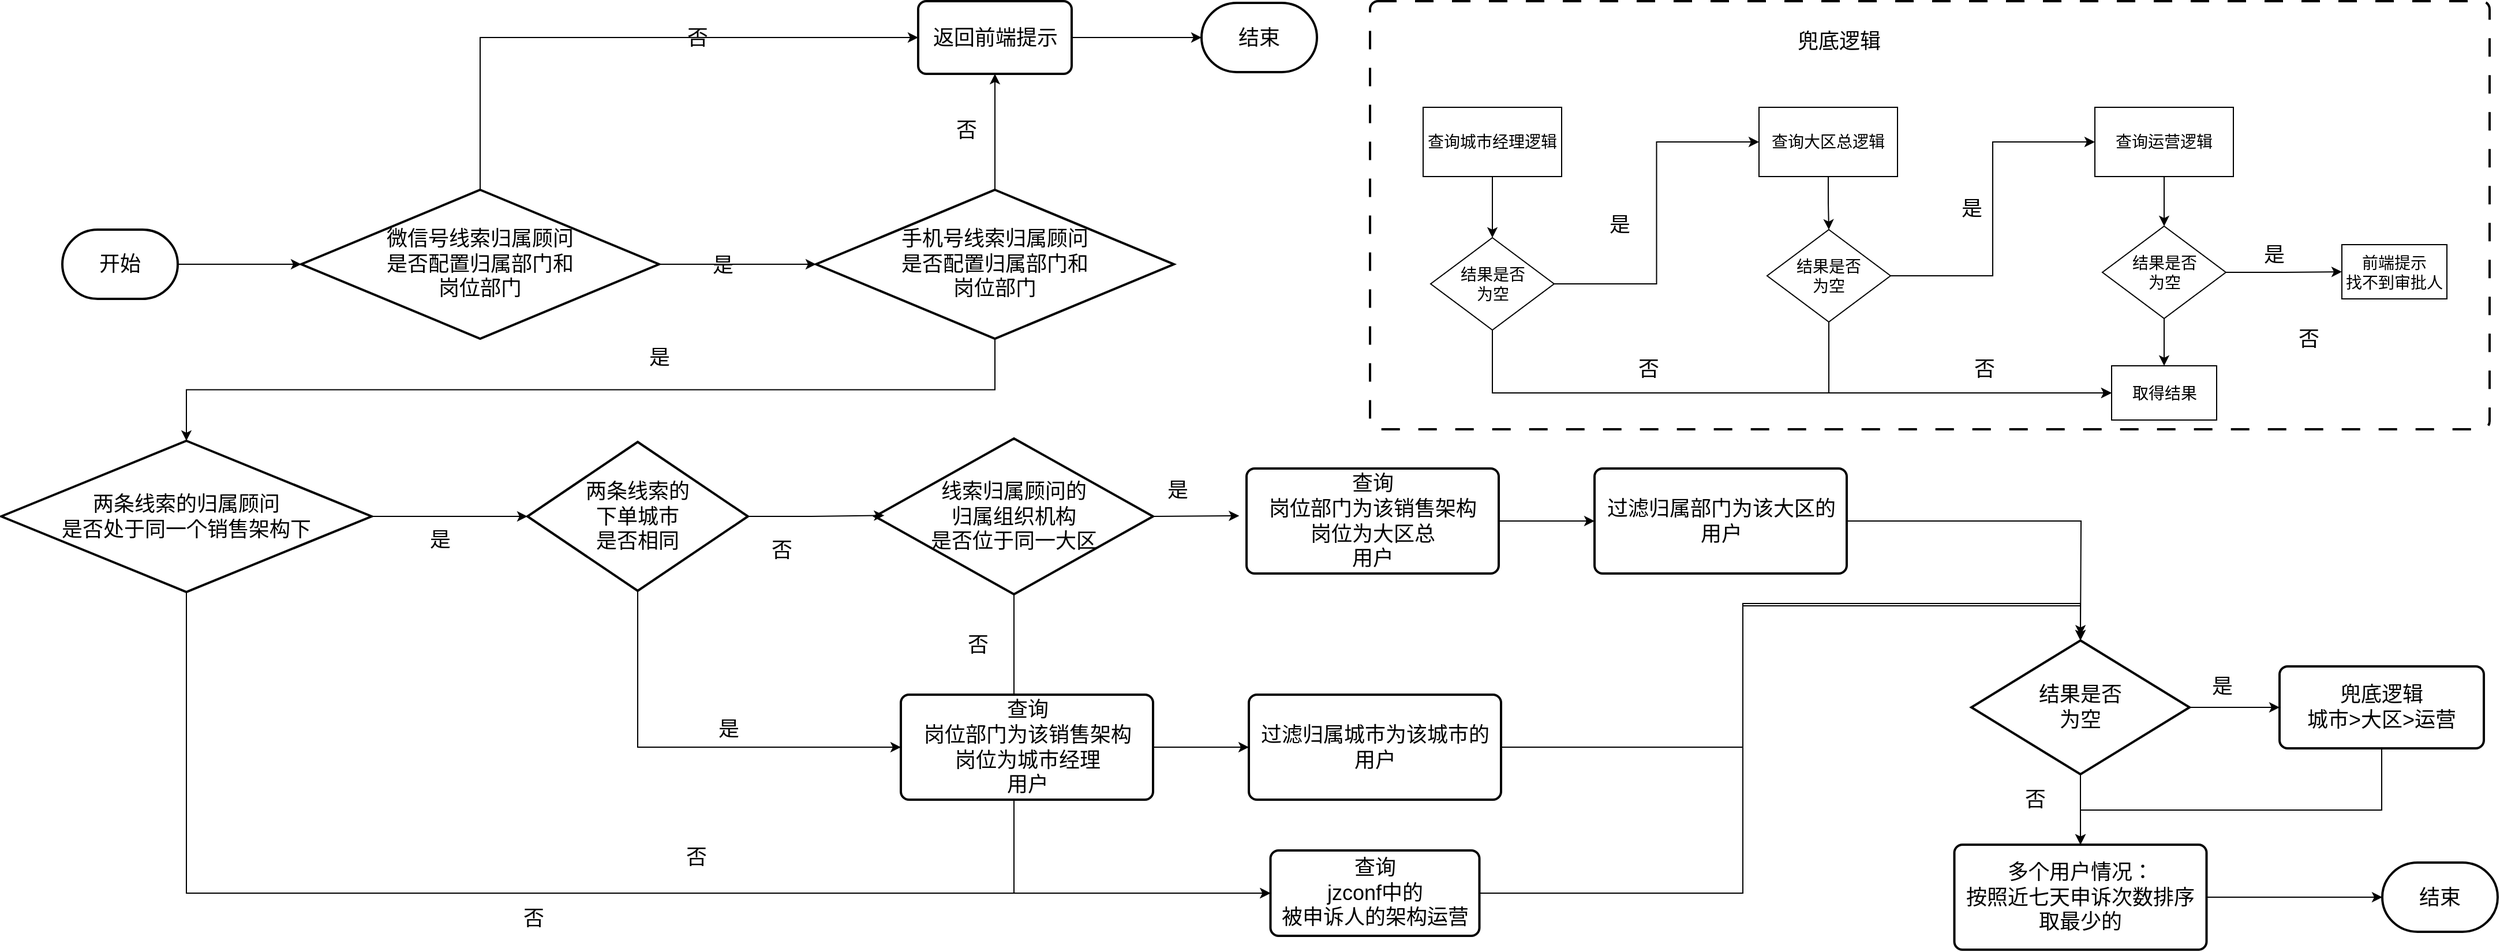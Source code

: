 <mxfile version="23.0.2" type="github">
  <diagram name="第 1 页" id="Ma1pfx0zfzfNGR8eNgrs">
    <mxGraphModel dx="1257" dy="717" grid="0" gridSize="10" guides="1" tooltips="1" connect="1" arrows="1" fold="1" page="0" pageScale="1" pageWidth="1100" pageHeight="850" math="0" shadow="0">
      <root>
        <mxCell id="0" />
        <mxCell id="1" parent="0" />
        <mxCell id="Ss3TiGOHijLyCwEhcwg3-46" style="edgeStyle=orthogonalEdgeStyle;rounded=0;orthogonalLoop=1;jettySize=auto;html=1;exitX=0.5;exitY=1;exitDx=0;exitDy=0;exitPerimeter=0;entryX=0;entryY=0.5;entryDx=0;entryDy=0;labelBackgroundColor=none;fontColor=default;" edge="1" parent="1" source="Ss3TiGOHijLyCwEhcwg3-24" target="Ss3TiGOHijLyCwEhcwg3-36">
          <mxGeometry relative="1" as="geometry">
            <Array as="points">
              <mxPoint x="918" y="787" />
            </Array>
          </mxGeometry>
        </mxCell>
        <mxCell id="Ss3TiGOHijLyCwEhcwg3-1" value="&lt;font style=&quot;font-size: 18px;&quot;&gt;开始&lt;/font&gt;" style="strokeWidth=2;html=1;shape=mxgraph.flowchart.terminator;whiteSpace=wrap;labelBackgroundColor=none;" vertex="1" parent="1">
          <mxGeometry x="94" y="212" width="100" height="60" as="geometry" />
        </mxCell>
        <mxCell id="Ss3TiGOHijLyCwEhcwg3-9" style="edgeStyle=orthogonalEdgeStyle;rounded=0;orthogonalLoop=1;jettySize=auto;html=1;exitX=0.5;exitY=0;exitDx=0;exitDy=0;exitPerimeter=0;entryX=0;entryY=0.5;entryDx=0;entryDy=0;labelBackgroundColor=none;fontColor=default;" edge="1" parent="1" source="Ss3TiGOHijLyCwEhcwg3-2" target="Ss3TiGOHijLyCwEhcwg3-8">
          <mxGeometry relative="1" as="geometry" />
        </mxCell>
        <mxCell id="Ss3TiGOHijLyCwEhcwg3-12" value="&lt;font style=&quot;font-size: 18px;&quot;&gt;是&lt;/font&gt;" style="edgeLabel;html=1;align=center;verticalAlign=middle;resizable=0;points=[];labelBackgroundColor=none;" vertex="1" connectable="0" parent="Ss3TiGOHijLyCwEhcwg3-9">
          <mxGeometry x="0.107" y="-5" relative="1" as="geometry">
            <mxPoint x="59" y="192" as="offset" />
          </mxGeometry>
        </mxCell>
        <mxCell id="Ss3TiGOHijLyCwEhcwg3-2" value="&lt;font style=&quot;font-size: 18px;&quot;&gt;微信号线索归属顾问&lt;br&gt;是否配置归属部门和&lt;br&gt;岗位部门&lt;/font&gt;" style="strokeWidth=2;html=1;shape=mxgraph.flowchart.decision;whiteSpace=wrap;labelBackgroundColor=none;" vertex="1" parent="1">
          <mxGeometry x="301" y="177.5" width="310" height="129" as="geometry" />
        </mxCell>
        <mxCell id="Ss3TiGOHijLyCwEhcwg3-14" style="edgeStyle=orthogonalEdgeStyle;rounded=0;orthogonalLoop=1;jettySize=auto;html=1;exitX=0.5;exitY=0;exitDx=0;exitDy=0;exitPerimeter=0;entryX=0.5;entryY=1;entryDx=0;entryDy=0;labelBackgroundColor=none;fontColor=default;" edge="1" parent="1" source="Ss3TiGOHijLyCwEhcwg3-3" target="Ss3TiGOHijLyCwEhcwg3-8">
          <mxGeometry relative="1" as="geometry" />
        </mxCell>
        <mxCell id="Ss3TiGOHijLyCwEhcwg3-15" value="&lt;font style=&quot;font-size: 18px;&quot;&gt;是&lt;/font&gt;" style="edgeLabel;html=1;align=center;verticalAlign=middle;resizable=0;points=[];labelBackgroundColor=none;" vertex="1" connectable="0" parent="Ss3TiGOHijLyCwEhcwg3-14">
          <mxGeometry x="0.144" y="-1" relative="1" as="geometry">
            <mxPoint x="-292" y="203" as="offset" />
          </mxGeometry>
        </mxCell>
        <mxCell id="Ss3TiGOHijLyCwEhcwg3-21" style="edgeStyle=orthogonalEdgeStyle;rounded=0;orthogonalLoop=1;jettySize=auto;html=1;exitX=0.5;exitY=1;exitDx=0;exitDy=0;exitPerimeter=0;labelBackgroundColor=none;fontColor=default;" edge="1" parent="1" source="Ss3TiGOHijLyCwEhcwg3-3" target="Ss3TiGOHijLyCwEhcwg3-20">
          <mxGeometry relative="1" as="geometry" />
        </mxCell>
        <mxCell id="Ss3TiGOHijLyCwEhcwg3-3" value="&lt;font style=&quot;font-size: 18px;&quot;&gt;手机号线索归属顾问&lt;br&gt;是否配置归属部门和&lt;br&gt;岗位部门&lt;/font&gt;" style="strokeWidth=2;html=1;shape=mxgraph.flowchart.decision;whiteSpace=wrap;labelBackgroundColor=none;" vertex="1" parent="1">
          <mxGeometry x="747" y="177.5" width="310" height="129" as="geometry" />
        </mxCell>
        <mxCell id="Ss3TiGOHijLyCwEhcwg3-4" style="edgeStyle=orthogonalEdgeStyle;rounded=0;orthogonalLoop=1;jettySize=auto;html=1;exitX=1;exitY=0.5;exitDx=0;exitDy=0;exitPerimeter=0;entryX=0;entryY=0.5;entryDx=0;entryDy=0;entryPerimeter=0;labelBackgroundColor=none;fontColor=default;" edge="1" parent="1" source="Ss3TiGOHijLyCwEhcwg3-1" target="Ss3TiGOHijLyCwEhcwg3-2">
          <mxGeometry relative="1" as="geometry" />
        </mxCell>
        <mxCell id="Ss3TiGOHijLyCwEhcwg3-5" style="edgeStyle=orthogonalEdgeStyle;rounded=0;orthogonalLoop=1;jettySize=auto;html=1;exitX=1;exitY=0.5;exitDx=0;exitDy=0;exitPerimeter=0;entryX=0;entryY=0.5;entryDx=0;entryDy=0;entryPerimeter=0;labelBackgroundColor=none;fontColor=default;" edge="1" parent="1" source="Ss3TiGOHijLyCwEhcwg3-2" target="Ss3TiGOHijLyCwEhcwg3-3">
          <mxGeometry relative="1" as="geometry" />
        </mxCell>
        <mxCell id="Ss3TiGOHijLyCwEhcwg3-7" value="&lt;span style=&quot;font-size: 18px;&quot;&gt;否&lt;/span&gt;" style="edgeLabel;html=1;align=center;verticalAlign=middle;resizable=0;points=[];labelBackgroundColor=none;" vertex="1" connectable="0" parent="Ss3TiGOHijLyCwEhcwg3-5">
          <mxGeometry x="0.101" y="-2" relative="1" as="geometry">
            <mxPoint x="-42" y="-198" as="offset" />
          </mxGeometry>
        </mxCell>
        <mxCell id="Ss3TiGOHijLyCwEhcwg3-19" style="edgeStyle=orthogonalEdgeStyle;rounded=0;orthogonalLoop=1;jettySize=auto;html=1;exitX=1;exitY=0.5;exitDx=0;exitDy=0;labelBackgroundColor=none;fontColor=default;" edge="1" parent="1" source="Ss3TiGOHijLyCwEhcwg3-8" target="Ss3TiGOHijLyCwEhcwg3-18">
          <mxGeometry relative="1" as="geometry" />
        </mxCell>
        <mxCell id="Ss3TiGOHijLyCwEhcwg3-8" value="&lt;font style=&quot;font-size: 18px;&quot;&gt;返回前端提示&lt;/font&gt;" style="rounded=1;whiteSpace=wrap;html=1;absoluteArcSize=1;arcSize=14;strokeWidth=2;labelBackgroundColor=none;" vertex="1" parent="1">
          <mxGeometry x="835.5" y="14" width="133" height="63" as="geometry" />
        </mxCell>
        <mxCell id="Ss3TiGOHijLyCwEhcwg3-17" value="&lt;span style=&quot;font-size: 18px;&quot;&gt;否&lt;/span&gt;" style="edgeLabel;html=1;align=center;verticalAlign=middle;resizable=0;points=[];labelBackgroundColor=none;" vertex="1" connectable="0" parent="1">
          <mxGeometry x="681" y="66" as="geometry">
            <mxPoint x="196" y="60" as="offset" />
          </mxGeometry>
        </mxCell>
        <mxCell id="Ss3TiGOHijLyCwEhcwg3-18" value="&lt;font style=&quot;font-size: 18px;&quot;&gt;结束&lt;/font&gt;" style="strokeWidth=2;html=1;shape=mxgraph.flowchart.terminator;whiteSpace=wrap;labelBackgroundColor=none;" vertex="1" parent="1">
          <mxGeometry x="1081" y="15.5" width="100" height="60" as="geometry" />
        </mxCell>
        <mxCell id="Ss3TiGOHijLyCwEhcwg3-37" style="edgeStyle=orthogonalEdgeStyle;rounded=0;orthogonalLoop=1;jettySize=auto;html=1;exitX=0.5;exitY=1;exitDx=0;exitDy=0;exitPerimeter=0;entryX=0;entryY=0.5;entryDx=0;entryDy=0;labelBackgroundColor=none;fontColor=default;" edge="1" parent="1" source="Ss3TiGOHijLyCwEhcwg3-20" target="Ss3TiGOHijLyCwEhcwg3-36">
          <mxGeometry relative="1" as="geometry" />
        </mxCell>
        <mxCell id="Ss3TiGOHijLyCwEhcwg3-20" value="&lt;font style=&quot;font-size: 18px;&quot;&gt;两条线索的归属顾问&lt;br&gt;是否处于同一个销售架构下&lt;/font&gt;" style="strokeWidth=2;html=1;shape=mxgraph.flowchart.decision;whiteSpace=wrap;labelBackgroundColor=none;" vertex="1" parent="1">
          <mxGeometry x="41" y="395" width="321" height="131" as="geometry" />
        </mxCell>
        <mxCell id="Ss3TiGOHijLyCwEhcwg3-40" style="edgeStyle=orthogonalEdgeStyle;rounded=0;orthogonalLoop=1;jettySize=auto;html=1;exitX=0.5;exitY=1;exitDx=0;exitDy=0;exitPerimeter=0;entryX=0;entryY=0.5;entryDx=0;entryDy=0;labelBackgroundColor=none;fontColor=default;" edge="1" parent="1" source="Ss3TiGOHijLyCwEhcwg3-22" target="Ss3TiGOHijLyCwEhcwg3-38">
          <mxGeometry relative="1" as="geometry" />
        </mxCell>
        <mxCell id="Ss3TiGOHijLyCwEhcwg3-22" value="&lt;font style=&quot;font-size: 18px;&quot;&gt;两条线索的&lt;br&gt;下单城市&lt;br&gt;是否相同&lt;/font&gt;" style="strokeWidth=2;html=1;shape=mxgraph.flowchart.decision;whiteSpace=wrap;labelBackgroundColor=none;" vertex="1" parent="1">
          <mxGeometry x="497" y="396" width="191" height="129" as="geometry" />
        </mxCell>
        <mxCell id="Ss3TiGOHijLyCwEhcwg3-45" style="edgeStyle=orthogonalEdgeStyle;rounded=0;orthogonalLoop=1;jettySize=auto;html=1;exitX=1;exitY=0.5;exitDx=0;exitDy=0;exitPerimeter=0;labelBackgroundColor=none;fontColor=default;" edge="1" parent="1" source="Ss3TiGOHijLyCwEhcwg3-24">
          <mxGeometry relative="1" as="geometry">
            <mxPoint x="1113.667" y="460" as="targetPoint" />
          </mxGeometry>
        </mxCell>
        <mxCell id="Ss3TiGOHijLyCwEhcwg3-24" value="&lt;font style=&quot;font-size: 18px;&quot;&gt;线索归属顾问的&lt;br&gt;归属组织机构&lt;br&gt;是否位于同一大区&lt;/font&gt;" style="strokeWidth=2;html=1;shape=mxgraph.flowchart.decision;whiteSpace=wrap;labelBackgroundColor=none;" vertex="1" parent="1">
          <mxGeometry x="798" y="393" width="241" height="135" as="geometry" />
        </mxCell>
        <mxCell id="Ss3TiGOHijLyCwEhcwg3-25" style="edgeStyle=orthogonalEdgeStyle;rounded=0;orthogonalLoop=1;jettySize=auto;html=1;exitX=1;exitY=0.5;exitDx=0;exitDy=0;exitPerimeter=0;entryX=0;entryY=0.5;entryDx=0;entryDy=0;entryPerimeter=0;labelBackgroundColor=none;fontColor=default;" edge="1" parent="1" source="Ss3TiGOHijLyCwEhcwg3-20" target="Ss3TiGOHijLyCwEhcwg3-22">
          <mxGeometry relative="1" as="geometry" />
        </mxCell>
        <mxCell id="Ss3TiGOHijLyCwEhcwg3-27" value="&lt;font style=&quot;font-size: 18px;&quot;&gt;是&lt;/font&gt;" style="edgeLabel;html=1;align=center;verticalAlign=middle;resizable=0;points=[];labelBackgroundColor=none;" vertex="1" connectable="0" parent="Ss3TiGOHijLyCwEhcwg3-25">
          <mxGeometry x="-0.22" relative="1" as="geometry">
            <mxPoint x="6" y="20" as="offset" />
          </mxGeometry>
        </mxCell>
        <mxCell id="Ss3TiGOHijLyCwEhcwg3-26" style="edgeStyle=orthogonalEdgeStyle;rounded=0;orthogonalLoop=1;jettySize=auto;html=1;exitX=1;exitY=0.5;exitDx=0;exitDy=0;exitPerimeter=0;entryX=0.034;entryY=0.494;entryDx=0;entryDy=0;entryPerimeter=0;labelBackgroundColor=none;fontColor=default;" edge="1" parent="1" source="Ss3TiGOHijLyCwEhcwg3-22" target="Ss3TiGOHijLyCwEhcwg3-24">
          <mxGeometry relative="1" as="geometry" />
        </mxCell>
        <mxCell id="Ss3TiGOHijLyCwEhcwg3-29" value="&lt;font style=&quot;font-size: 18px;&quot;&gt;否&lt;/font&gt;" style="edgeLabel;html=1;align=center;verticalAlign=middle;resizable=0;points=[];labelBackgroundColor=none;" vertex="1" connectable="0" parent="1">
          <mxGeometry x="717" y="490" as="geometry" />
        </mxCell>
        <mxCell id="Ss3TiGOHijLyCwEhcwg3-30" value="&lt;font style=&quot;font-size: 18px;&quot;&gt;是&lt;/font&gt;" style="edgeLabel;html=1;align=center;verticalAlign=middle;resizable=0;points=[];labelBackgroundColor=none;" vertex="1" connectable="0" parent="1">
          <mxGeometry x="531" y="510" as="geometry">
            <mxPoint x="140" y="135" as="offset" />
          </mxGeometry>
        </mxCell>
        <mxCell id="Ss3TiGOHijLyCwEhcwg3-31" value="&lt;font style=&quot;font-size: 18px;&quot;&gt;否&lt;/font&gt;" style="edgeLabel;html=1;align=center;verticalAlign=middle;resizable=0;points=[];labelBackgroundColor=none;" vertex="1" connectable="0" parent="1">
          <mxGeometry x="629" y="735" as="geometry">
            <mxPoint x="-127" y="74" as="offset" />
          </mxGeometry>
        </mxCell>
        <mxCell id="Ss3TiGOHijLyCwEhcwg3-33" value="&lt;font style=&quot;font-size: 18px;&quot;&gt;否&lt;/font&gt;" style="edgeLabel;html=1;align=center;verticalAlign=middle;resizable=0;points=[];labelBackgroundColor=none;" vertex="1" connectable="0" parent="1">
          <mxGeometry x="887" y="572" as="geometry" />
        </mxCell>
        <mxCell id="Ss3TiGOHijLyCwEhcwg3-34" value="&lt;font style=&quot;font-size: 18px;&quot;&gt;是&lt;/font&gt;" style="edgeLabel;html=1;align=center;verticalAlign=middle;resizable=0;points=[];labelBackgroundColor=none;" vertex="1" connectable="0" parent="1">
          <mxGeometry x="1031" y="587" as="geometry">
            <mxPoint x="29" y="-149" as="offset" />
          </mxGeometry>
        </mxCell>
        <mxCell id="Ss3TiGOHijLyCwEhcwg3-35" value="&lt;font style=&quot;font-size: 18px;&quot;&gt;否&lt;/font&gt;" style="edgeLabel;html=1;align=center;verticalAlign=middle;resizable=0;points=[];labelBackgroundColor=none;" vertex="1" connectable="0" parent="1">
          <mxGeometry x="643" y="756" as="geometry" />
        </mxCell>
        <mxCell id="Ss3TiGOHijLyCwEhcwg3-36" value="&lt;font style=&quot;font-size: 18px;&quot;&gt;查询&lt;br&gt;jzconf中的&lt;br&gt;被申诉人的架构运营&lt;br&gt;&lt;/font&gt;" style="rounded=1;whiteSpace=wrap;html=1;absoluteArcSize=1;arcSize=14;strokeWidth=2;labelBackgroundColor=none;" vertex="1" parent="1">
          <mxGeometry x="1140.75" y="750" width="181" height="74" as="geometry" />
        </mxCell>
        <mxCell id="Ss3TiGOHijLyCwEhcwg3-41" style="edgeStyle=orthogonalEdgeStyle;rounded=0;orthogonalLoop=1;jettySize=auto;html=1;exitX=1;exitY=0.5;exitDx=0;exitDy=0;labelBackgroundColor=none;fontColor=default;" edge="1" parent="1" source="Ss3TiGOHijLyCwEhcwg3-38" target="Ss3TiGOHijLyCwEhcwg3-39">
          <mxGeometry relative="1" as="geometry" />
        </mxCell>
        <mxCell id="Ss3TiGOHijLyCwEhcwg3-38" value="&lt;font style=&quot;font-size: 18px;&quot;&gt;查询&lt;br&gt;岗位部门为该销售架构&lt;br&gt;岗位为城市经理&lt;br&gt;用户&lt;br&gt;&lt;/font&gt;" style="rounded=1;whiteSpace=wrap;html=1;absoluteArcSize=1;arcSize=14;strokeWidth=2;labelBackgroundColor=none;" vertex="1" parent="1">
          <mxGeometry x="820.5" y="615" width="218.5" height="91" as="geometry" />
        </mxCell>
        <mxCell id="Ss3TiGOHijLyCwEhcwg3-39" value="&lt;font style=&quot;font-size: 18px;&quot;&gt;过滤归属城市为该城市的&lt;br&gt;用户&lt;br&gt;&lt;/font&gt;" style="rounded=1;whiteSpace=wrap;html=1;absoluteArcSize=1;arcSize=14;strokeWidth=2;labelBackgroundColor=none;" vertex="1" parent="1">
          <mxGeometry x="1122" y="615" width="218.5" height="91" as="geometry" />
        </mxCell>
        <mxCell id="Ss3TiGOHijLyCwEhcwg3-42" style="edgeStyle=orthogonalEdgeStyle;rounded=0;orthogonalLoop=1;jettySize=auto;html=1;exitX=1;exitY=0.5;exitDx=0;exitDy=0;labelBackgroundColor=none;fontColor=default;" edge="1" parent="1" source="Ss3TiGOHijLyCwEhcwg3-43" target="Ss3TiGOHijLyCwEhcwg3-44">
          <mxGeometry relative="1" as="geometry" />
        </mxCell>
        <mxCell id="Ss3TiGOHijLyCwEhcwg3-43" value="&lt;font style=&quot;font-size: 18px;&quot;&gt;查询&lt;br&gt;岗位部门为该销售架构&lt;br&gt;岗位为大区总&lt;br&gt;用户&lt;br&gt;&lt;/font&gt;" style="rounded=1;whiteSpace=wrap;html=1;absoluteArcSize=1;arcSize=14;strokeWidth=2;labelBackgroundColor=none;" vertex="1" parent="1">
          <mxGeometry x="1120" y="419" width="218.5" height="91" as="geometry" />
        </mxCell>
        <mxCell id="Ss3TiGOHijLyCwEhcwg3-49" style="edgeStyle=orthogonalEdgeStyle;rounded=0;orthogonalLoop=1;jettySize=auto;html=1;exitX=1;exitY=0.5;exitDx=0;exitDy=0;labelBackgroundColor=none;fontColor=default;" edge="1" parent="1" source="Ss3TiGOHijLyCwEhcwg3-44">
          <mxGeometry relative="1" as="geometry">
            <mxPoint x="1842.5" y="563.75" as="targetPoint" />
          </mxGeometry>
        </mxCell>
        <mxCell id="Ss3TiGOHijLyCwEhcwg3-44" value="&lt;font style=&quot;font-size: 18px;&quot;&gt;过滤归属部门为该大区的&lt;br&gt;用户&lt;br&gt;&lt;/font&gt;" style="rounded=1;whiteSpace=wrap;html=1;absoluteArcSize=1;arcSize=14;strokeWidth=2;labelBackgroundColor=none;" vertex="1" parent="1">
          <mxGeometry x="1421.5" y="419" width="218.5" height="91" as="geometry" />
        </mxCell>
        <mxCell id="Ss3TiGOHijLyCwEhcwg3-52" style="edgeStyle=orthogonalEdgeStyle;rounded=0;orthogonalLoop=1;jettySize=auto;html=1;exitX=0.5;exitY=1;exitDx=0;exitDy=0;exitPerimeter=0;labelBackgroundColor=none;fontColor=default;" edge="1" parent="1" source="Ss3TiGOHijLyCwEhcwg3-47" target="Ss3TiGOHijLyCwEhcwg3-51">
          <mxGeometry relative="1" as="geometry" />
        </mxCell>
        <mxCell id="Ss3TiGOHijLyCwEhcwg3-58" style="edgeStyle=orthogonalEdgeStyle;rounded=0;orthogonalLoop=1;jettySize=auto;html=1;exitX=1;exitY=0.5;exitDx=0;exitDy=0;exitPerimeter=0;labelBackgroundColor=none;fontColor=default;" edge="1" parent="1" source="Ss3TiGOHijLyCwEhcwg3-47" target="Ss3TiGOHijLyCwEhcwg3-57">
          <mxGeometry relative="1" as="geometry" />
        </mxCell>
        <mxCell id="Ss3TiGOHijLyCwEhcwg3-47" value="&lt;font style=&quot;font-size: 18px;&quot;&gt;结果是否&lt;br&gt;为空&lt;/font&gt;" style="strokeWidth=2;html=1;shape=mxgraph.flowchart.decision;whiteSpace=wrap;labelBackgroundColor=none;" vertex="1" parent="1">
          <mxGeometry x="1748" y="568" width="189" height="116" as="geometry" />
        </mxCell>
        <mxCell id="Ss3TiGOHijLyCwEhcwg3-48" style="edgeStyle=orthogonalEdgeStyle;rounded=0;orthogonalLoop=1;jettySize=auto;html=1;exitX=1;exitY=0.5;exitDx=0;exitDy=0;entryX=0.5;entryY=0;entryDx=0;entryDy=0;entryPerimeter=0;labelBackgroundColor=none;fontColor=default;" edge="1" parent="1" source="Ss3TiGOHijLyCwEhcwg3-39" target="Ss3TiGOHijLyCwEhcwg3-47">
          <mxGeometry relative="1" as="geometry">
            <Array as="points">
              <mxPoint x="1550" y="661" />
              <mxPoint x="1550" y="538" />
              <mxPoint x="1843" y="538" />
            </Array>
          </mxGeometry>
        </mxCell>
        <mxCell id="Ss3TiGOHijLyCwEhcwg3-50" style="edgeStyle=orthogonalEdgeStyle;rounded=0;orthogonalLoop=1;jettySize=auto;html=1;exitX=1;exitY=0.5;exitDx=0;exitDy=0;entryX=0.5;entryY=0;entryDx=0;entryDy=0;entryPerimeter=0;labelBackgroundColor=none;fontColor=default;" edge="1" parent="1" source="Ss3TiGOHijLyCwEhcwg3-36" target="Ss3TiGOHijLyCwEhcwg3-47">
          <mxGeometry relative="1" as="geometry">
            <Array as="points">
              <mxPoint x="1550" y="787" />
              <mxPoint x="1550" y="536" />
              <mxPoint x="1843" y="536" />
            </Array>
          </mxGeometry>
        </mxCell>
        <mxCell id="Ss3TiGOHijLyCwEhcwg3-56" style="edgeStyle=orthogonalEdgeStyle;rounded=0;orthogonalLoop=1;jettySize=auto;html=1;exitX=1;exitY=0.5;exitDx=0;exitDy=0;labelBackgroundColor=none;fontColor=default;" edge="1" parent="1" source="Ss3TiGOHijLyCwEhcwg3-51" target="Ss3TiGOHijLyCwEhcwg3-55">
          <mxGeometry relative="1" as="geometry" />
        </mxCell>
        <mxCell id="Ss3TiGOHijLyCwEhcwg3-51" value="&lt;font style=&quot;font-size: 18px;&quot;&gt;多个用户情况：&lt;br&gt;按照近七天申诉次数排序&lt;br&gt;取最少的&lt;br&gt;&lt;/font&gt;" style="rounded=1;whiteSpace=wrap;html=1;absoluteArcSize=1;arcSize=14;strokeWidth=2;labelBackgroundColor=none;" vertex="1" parent="1">
          <mxGeometry x="1733.25" y="745" width="218.5" height="91" as="geometry" />
        </mxCell>
        <mxCell id="Ss3TiGOHijLyCwEhcwg3-53" value="&lt;font style=&quot;font-size: 18px;&quot;&gt;否&lt;/font&gt;" style="edgeLabel;html=1;align=center;verticalAlign=middle;resizable=0;points=[];labelBackgroundColor=none;" vertex="1" connectable="0" parent="1">
          <mxGeometry x="897" y="582" as="geometry">
            <mxPoint x="906" y="124" as="offset" />
          </mxGeometry>
        </mxCell>
        <mxCell id="Ss3TiGOHijLyCwEhcwg3-55" value="&lt;font style=&quot;font-size: 18px;&quot;&gt;结束&lt;/font&gt;" style="strokeWidth=2;html=1;shape=mxgraph.flowchart.terminator;whiteSpace=wrap;labelBackgroundColor=none;" vertex="1" parent="1">
          <mxGeometry x="2104" y="760.5" width="100" height="60" as="geometry" />
        </mxCell>
        <mxCell id="Ss3TiGOHijLyCwEhcwg3-59" style="edgeStyle=orthogonalEdgeStyle;rounded=0;orthogonalLoop=1;jettySize=auto;html=1;exitX=0.5;exitY=1;exitDx=0;exitDy=0;entryX=0.5;entryY=0;entryDx=0;entryDy=0;labelBackgroundColor=none;fontColor=default;" edge="1" parent="1" source="Ss3TiGOHijLyCwEhcwg3-57" target="Ss3TiGOHijLyCwEhcwg3-51">
          <mxGeometry relative="1" as="geometry">
            <Array as="points">
              <mxPoint x="2104" y="715" />
              <mxPoint x="1842" y="715" />
            </Array>
          </mxGeometry>
        </mxCell>
        <mxCell id="Ss3TiGOHijLyCwEhcwg3-57" value="&lt;font style=&quot;font-size: 18px;&quot;&gt;兜底逻辑&lt;br&gt;城市&amp;gt;大区&amp;gt;运营&lt;br&gt;&lt;/font&gt;" style="rounded=1;whiteSpace=wrap;html=1;absoluteArcSize=1;arcSize=14;strokeWidth=2;labelBackgroundColor=none;" vertex="1" parent="1">
          <mxGeometry x="2015" y="590.5" width="177" height="71" as="geometry" />
        </mxCell>
        <mxCell id="Ss3TiGOHijLyCwEhcwg3-60" value="&lt;font style=&quot;font-size: 18px;&quot;&gt;是&lt;/font&gt;" style="edgeLabel;html=1;align=center;verticalAlign=middle;resizable=0;points=[];labelBackgroundColor=none;" vertex="1" connectable="0" parent="1">
          <mxGeometry x="1825" y="473" as="geometry">
            <mxPoint x="140" y="135" as="offset" />
          </mxGeometry>
        </mxCell>
        <mxCell id="Ss3TiGOHijLyCwEhcwg3-61" value="" style="rounded=1;whiteSpace=wrap;html=1;absoluteArcSize=1;arcSize=14;strokeWidth=2;dashed=1;dashPattern=8 8;labelBackgroundColor=none;" vertex="1" parent="1">
          <mxGeometry x="1227" y="14" width="970" height="371" as="geometry" />
        </mxCell>
        <mxCell id="Ss3TiGOHijLyCwEhcwg3-62" value="&lt;font style=&quot;font-size: 18px;&quot;&gt;兜底逻辑&lt;/font&gt;" style="text;html=1;strokeColor=none;fillColor=none;align=center;verticalAlign=middle;whiteSpace=wrap;rounded=0;labelBackgroundColor=none;" vertex="1" parent="1">
          <mxGeometry x="1589" y="39" width="89" height="20" as="geometry" />
        </mxCell>
        <mxCell id="Ss3TiGOHijLyCwEhcwg3-77" style="edgeStyle=orthogonalEdgeStyle;rounded=0;orthogonalLoop=1;jettySize=auto;html=1;exitX=0.5;exitY=1;exitDx=0;exitDy=0;entryX=0.5;entryY=0;entryDx=0;entryDy=0;labelBackgroundColor=none;fontColor=default;" edge="1" parent="1" source="Ss3TiGOHijLyCwEhcwg3-63" target="Ss3TiGOHijLyCwEhcwg3-72">
          <mxGeometry relative="1" as="geometry" />
        </mxCell>
        <mxCell id="Ss3TiGOHijLyCwEhcwg3-63" value="&lt;font style=&quot;font-size: 14px;&quot;&gt;查询大区总逻辑&lt;/font&gt;" style="rounded=0;whiteSpace=wrap;html=1;labelBackgroundColor=none;" vertex="1" parent="1">
          <mxGeometry x="1564" y="106" width="120" height="60" as="geometry" />
        </mxCell>
        <mxCell id="Ss3TiGOHijLyCwEhcwg3-67" style="edgeStyle=orthogonalEdgeStyle;rounded=0;orthogonalLoop=1;jettySize=auto;html=1;exitX=0.5;exitY=1;exitDx=0;exitDy=0;entryX=0.5;entryY=0;entryDx=0;entryDy=0;labelBackgroundColor=none;fontColor=default;" edge="1" parent="1" source="Ss3TiGOHijLyCwEhcwg3-64" target="Ss3TiGOHijLyCwEhcwg3-66">
          <mxGeometry relative="1" as="geometry" />
        </mxCell>
        <mxCell id="Ss3TiGOHijLyCwEhcwg3-64" value="&lt;font style=&quot;font-size: 14px;&quot;&gt;查询城市经理逻辑&lt;/font&gt;" style="rounded=0;whiteSpace=wrap;html=1;labelBackgroundColor=none;" vertex="1" parent="1">
          <mxGeometry x="1273" y="106" width="120" height="60" as="geometry" />
        </mxCell>
        <mxCell id="Ss3TiGOHijLyCwEhcwg3-78" style="edgeStyle=orthogonalEdgeStyle;rounded=0;orthogonalLoop=1;jettySize=auto;html=1;exitX=0.5;exitY=1;exitDx=0;exitDy=0;labelBackgroundColor=none;fontColor=default;" edge="1" parent="1" source="Ss3TiGOHijLyCwEhcwg3-65" target="Ss3TiGOHijLyCwEhcwg3-73">
          <mxGeometry relative="1" as="geometry" />
        </mxCell>
        <mxCell id="Ss3TiGOHijLyCwEhcwg3-65" value="&lt;font style=&quot;font-size: 14px;&quot;&gt;查询运营逻辑&lt;/font&gt;" style="rounded=0;whiteSpace=wrap;html=1;labelBackgroundColor=none;" vertex="1" parent="1">
          <mxGeometry x="1855" y="106" width="120" height="60" as="geometry" />
        </mxCell>
        <mxCell id="Ss3TiGOHijLyCwEhcwg3-69" style="edgeStyle=orthogonalEdgeStyle;rounded=0;orthogonalLoop=1;jettySize=auto;html=1;exitX=1;exitY=0.5;exitDx=0;exitDy=0;entryX=0;entryY=0.5;entryDx=0;entryDy=0;labelBackgroundColor=none;fontColor=default;" edge="1" parent="1" source="Ss3TiGOHijLyCwEhcwg3-66" target="Ss3TiGOHijLyCwEhcwg3-63">
          <mxGeometry relative="1" as="geometry" />
        </mxCell>
        <mxCell id="Ss3TiGOHijLyCwEhcwg3-71" style="edgeStyle=orthogonalEdgeStyle;rounded=0;orthogonalLoop=1;jettySize=auto;html=1;exitX=0.5;exitY=1;exitDx=0;exitDy=0;entryX=0;entryY=0.5;entryDx=0;entryDy=0;labelBackgroundColor=none;fontColor=default;" edge="1" parent="1" source="Ss3TiGOHijLyCwEhcwg3-66" target="Ss3TiGOHijLyCwEhcwg3-70">
          <mxGeometry relative="1" as="geometry" />
        </mxCell>
        <mxCell id="Ss3TiGOHijLyCwEhcwg3-66" value="&lt;font style=&quot;font-size: 14px;&quot;&gt;结果是否&lt;br&gt;为空&lt;/font&gt;" style="rhombus;whiteSpace=wrap;html=1;labelBackgroundColor=none;" vertex="1" parent="1">
          <mxGeometry x="1279.5" y="219" width="107" height="80" as="geometry" />
        </mxCell>
        <mxCell id="Ss3TiGOHijLyCwEhcwg3-70" value="&lt;span style=&quot;font-size: 14px;&quot;&gt;取得结果&lt;/span&gt;" style="rounded=0;whiteSpace=wrap;html=1;labelBackgroundColor=none;" vertex="1" parent="1">
          <mxGeometry x="1869.5" y="330" width="91" height="47" as="geometry" />
        </mxCell>
        <mxCell id="Ss3TiGOHijLyCwEhcwg3-74" style="edgeStyle=orthogonalEdgeStyle;rounded=0;orthogonalLoop=1;jettySize=auto;html=1;exitX=0.5;exitY=1;exitDx=0;exitDy=0;entryX=0;entryY=0.5;entryDx=0;entryDy=0;labelBackgroundColor=none;fontColor=default;" edge="1" parent="1" source="Ss3TiGOHijLyCwEhcwg3-72" target="Ss3TiGOHijLyCwEhcwg3-70">
          <mxGeometry relative="1" as="geometry" />
        </mxCell>
        <mxCell id="Ss3TiGOHijLyCwEhcwg3-76" style="edgeStyle=orthogonalEdgeStyle;rounded=0;orthogonalLoop=1;jettySize=auto;html=1;exitX=1;exitY=0.5;exitDx=0;exitDy=0;entryX=0;entryY=0.5;entryDx=0;entryDy=0;labelBackgroundColor=none;fontColor=default;" edge="1" parent="1" source="Ss3TiGOHijLyCwEhcwg3-72" target="Ss3TiGOHijLyCwEhcwg3-65">
          <mxGeometry relative="1" as="geometry" />
        </mxCell>
        <mxCell id="Ss3TiGOHijLyCwEhcwg3-72" value="&lt;font style=&quot;font-size: 14px;&quot;&gt;结果是否&lt;br&gt;为空&lt;/font&gt;" style="rhombus;whiteSpace=wrap;html=1;labelBackgroundColor=none;" vertex="1" parent="1">
          <mxGeometry x="1571" y="212" width="107" height="80" as="geometry" />
        </mxCell>
        <mxCell id="Ss3TiGOHijLyCwEhcwg3-79" style="edgeStyle=orthogonalEdgeStyle;rounded=0;orthogonalLoop=1;jettySize=auto;html=1;exitX=0.5;exitY=1;exitDx=0;exitDy=0;entryX=0.5;entryY=0;entryDx=0;entryDy=0;labelBackgroundColor=none;fontColor=default;" edge="1" parent="1" source="Ss3TiGOHijLyCwEhcwg3-73" target="Ss3TiGOHijLyCwEhcwg3-70">
          <mxGeometry relative="1" as="geometry" />
        </mxCell>
        <mxCell id="Ss3TiGOHijLyCwEhcwg3-89" style="edgeStyle=orthogonalEdgeStyle;rounded=0;orthogonalLoop=1;jettySize=auto;html=1;exitX=1;exitY=0.5;exitDx=0;exitDy=0;labelBackgroundColor=none;fontColor=default;" edge="1" parent="1" source="Ss3TiGOHijLyCwEhcwg3-73" target="Ss3TiGOHijLyCwEhcwg3-88">
          <mxGeometry relative="1" as="geometry" />
        </mxCell>
        <mxCell id="Ss3TiGOHijLyCwEhcwg3-73" value="&lt;font style=&quot;font-size: 14px;&quot;&gt;结果是否&lt;br&gt;为空&lt;/font&gt;" style="rhombus;whiteSpace=wrap;html=1;labelBackgroundColor=none;" vertex="1" parent="1">
          <mxGeometry x="1861.5" y="209" width="107" height="80" as="geometry" />
        </mxCell>
        <mxCell id="Ss3TiGOHijLyCwEhcwg3-80" value="&lt;font style=&quot;font-size: 18px;&quot;&gt;是&lt;/font&gt;" style="edgeLabel;html=1;align=center;verticalAlign=middle;resizable=0;points=[];labelBackgroundColor=none;" vertex="1" connectable="0" parent="1">
          <mxGeometry x="1869.5" y="99" as="geometry">
            <mxPoint x="140" y="135" as="offset" />
          </mxGeometry>
        </mxCell>
        <mxCell id="Ss3TiGOHijLyCwEhcwg3-82" value="&lt;font style=&quot;font-size: 18px;&quot;&gt;否&lt;/font&gt;" style="edgeLabel;html=1;align=center;verticalAlign=middle;resizable=0;points=[];labelBackgroundColor=none;" vertex="1" connectable="0" parent="1">
          <mxGeometry x="1069" y="747" as="geometry">
            <mxPoint x="971" y="-440" as="offset" />
          </mxGeometry>
        </mxCell>
        <mxCell id="Ss3TiGOHijLyCwEhcwg3-83" value="&lt;font style=&quot;font-size: 18px;&quot;&gt;是&lt;/font&gt;" style="edgeLabel;html=1;align=center;verticalAlign=middle;resizable=0;points=[];labelBackgroundColor=none;" vertex="1" connectable="0" parent="1">
          <mxGeometry x="1303" y="73" as="geometry">
            <mxPoint x="140" y="135" as="offset" />
          </mxGeometry>
        </mxCell>
        <mxCell id="Ss3TiGOHijLyCwEhcwg3-84" value="&lt;font style=&quot;font-size: 18px;&quot;&gt;是&lt;/font&gt;" style="edgeLabel;html=1;align=center;verticalAlign=middle;resizable=0;points=[];labelBackgroundColor=none;" vertex="1" connectable="0" parent="1">
          <mxGeometry x="1608" y="59" as="geometry">
            <mxPoint x="140" y="135" as="offset" />
          </mxGeometry>
        </mxCell>
        <mxCell id="Ss3TiGOHijLyCwEhcwg3-86" value="&lt;font style=&quot;font-size: 18px;&quot;&gt;否&lt;/font&gt;" style="edgeLabel;html=1;align=center;verticalAlign=middle;resizable=0;points=[];labelBackgroundColor=none;" vertex="1" connectable="0" parent="1">
          <mxGeometry x="788" y="773" as="geometry">
            <mxPoint x="971" y="-440" as="offset" />
          </mxGeometry>
        </mxCell>
        <mxCell id="Ss3TiGOHijLyCwEhcwg3-87" value="&lt;font style=&quot;font-size: 18px;&quot;&gt;否&lt;/font&gt;" style="edgeLabel;html=1;align=center;verticalAlign=middle;resizable=0;points=[];labelBackgroundColor=none;" vertex="1" connectable="0" parent="1">
          <mxGeometry x="497" y="773" as="geometry">
            <mxPoint x="971" y="-440" as="offset" />
          </mxGeometry>
        </mxCell>
        <mxCell id="Ss3TiGOHijLyCwEhcwg3-88" value="&lt;span style=&quot;font-size: 14px;&quot;&gt;前端提示&lt;br&gt;找不到审批人&lt;br&gt;&lt;/span&gt;" style="rounded=0;whiteSpace=wrap;html=1;labelBackgroundColor=none;" vertex="1" parent="1">
          <mxGeometry x="2069" y="225" width="91" height="47" as="geometry" />
        </mxCell>
      </root>
    </mxGraphModel>
  </diagram>
</mxfile>
